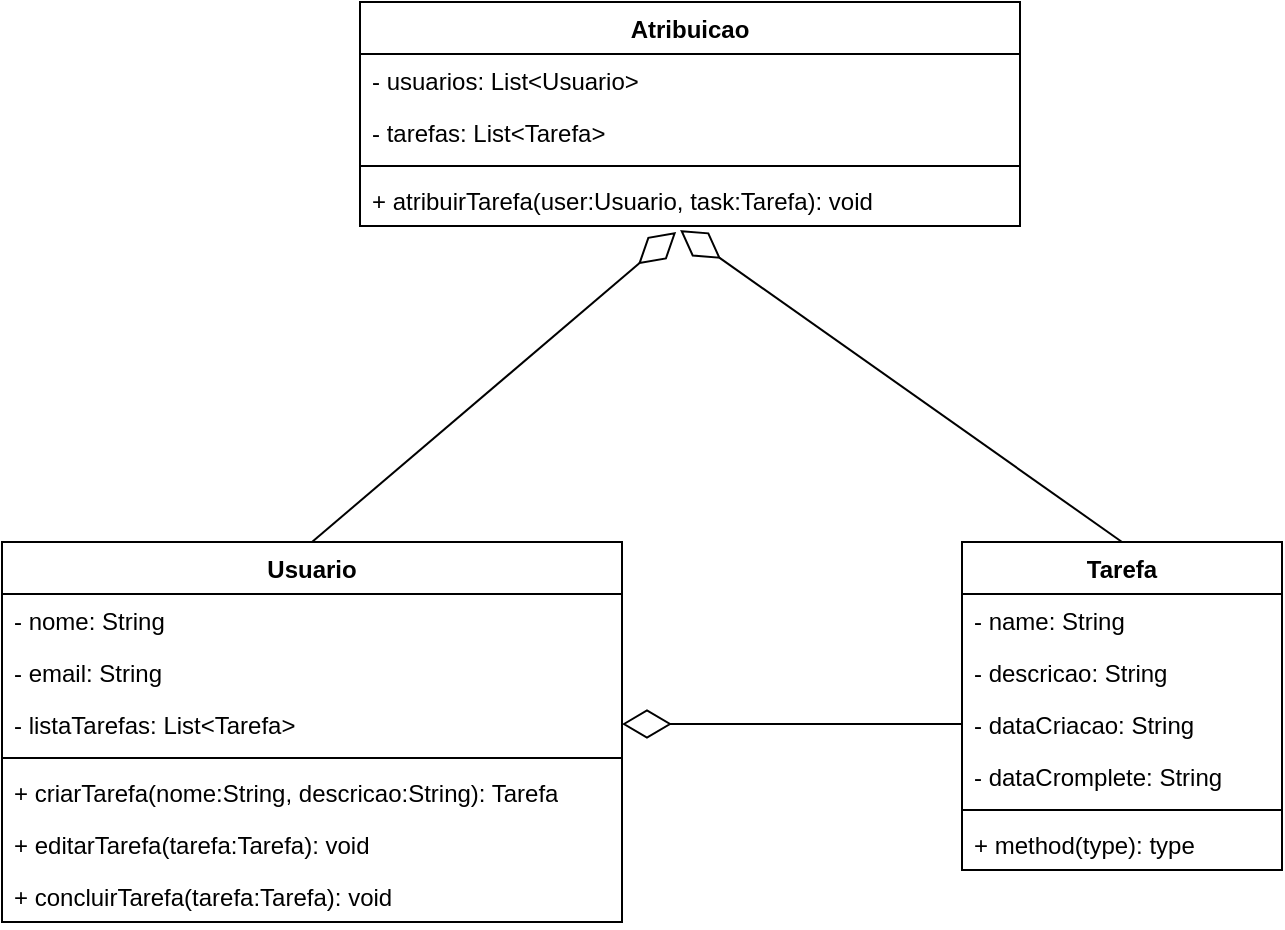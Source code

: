 <mxfile version="21.1.5" type="device">
  <diagram name="Página-1" id="DproQIamiBpG11LLf3t7">
    <mxGraphModel dx="1393" dy="758" grid="1" gridSize="10" guides="1" tooltips="1" connect="1" arrows="1" fold="1" page="1" pageScale="1" pageWidth="827" pageHeight="1169" math="0" shadow="0">
      <root>
        <mxCell id="0" />
        <mxCell id="1" parent="0" />
        <mxCell id="39whSteO4iG6OE4cQxvY-1" value="Tarefa" style="swimlane;fontStyle=1;align=center;verticalAlign=top;childLayout=stackLayout;horizontal=1;startSize=26;horizontalStack=0;resizeParent=1;resizeParentMax=0;resizeLast=0;collapsible=1;marginBottom=0;whiteSpace=wrap;html=1;" parent="1" vertex="1">
          <mxGeometry x="550" y="370" width="160" height="164" as="geometry" />
        </mxCell>
        <mxCell id="39whSteO4iG6OE4cQxvY-2" value="- name: String&lt;br&gt;" style="text;strokeColor=none;fillColor=none;align=left;verticalAlign=top;spacingLeft=4;spacingRight=4;overflow=hidden;rotatable=0;points=[[0,0.5],[1,0.5]];portConstraint=eastwest;whiteSpace=wrap;html=1;" parent="39whSteO4iG6OE4cQxvY-1" vertex="1">
          <mxGeometry y="26" width="160" height="26" as="geometry" />
        </mxCell>
        <mxCell id="39whSteO4iG6OE4cQxvY-5" value="- descricao: String" style="text;strokeColor=none;fillColor=none;align=left;verticalAlign=top;spacingLeft=4;spacingRight=4;overflow=hidden;rotatable=0;points=[[0,0.5],[1,0.5]];portConstraint=eastwest;whiteSpace=wrap;html=1;" parent="39whSteO4iG6OE4cQxvY-1" vertex="1">
          <mxGeometry y="52" width="160" height="26" as="geometry" />
        </mxCell>
        <mxCell id="39whSteO4iG6OE4cQxvY-6" value="- dataCriacao: String" style="text;strokeColor=none;fillColor=none;align=left;verticalAlign=top;spacingLeft=4;spacingRight=4;overflow=hidden;rotatable=0;points=[[0,0.5],[1,0.5]];portConstraint=eastwest;whiteSpace=wrap;html=1;" parent="39whSteO4iG6OE4cQxvY-1" vertex="1">
          <mxGeometry y="78" width="160" height="26" as="geometry" />
        </mxCell>
        <mxCell id="39whSteO4iG6OE4cQxvY-7" value="- dataCromplete: String" style="text;strokeColor=none;fillColor=none;align=left;verticalAlign=top;spacingLeft=4;spacingRight=4;overflow=hidden;rotatable=0;points=[[0,0.5],[1,0.5]];portConstraint=eastwest;whiteSpace=wrap;html=1;" parent="39whSteO4iG6OE4cQxvY-1" vertex="1">
          <mxGeometry y="104" width="160" height="26" as="geometry" />
        </mxCell>
        <mxCell id="39whSteO4iG6OE4cQxvY-3" value="" style="line;strokeWidth=1;fillColor=none;align=left;verticalAlign=middle;spacingTop=-1;spacingLeft=3;spacingRight=3;rotatable=0;labelPosition=right;points=[];portConstraint=eastwest;strokeColor=inherit;" parent="39whSteO4iG6OE4cQxvY-1" vertex="1">
          <mxGeometry y="130" width="160" height="8" as="geometry" />
        </mxCell>
        <mxCell id="39whSteO4iG6OE4cQxvY-4" value="+ method(type): type" style="text;strokeColor=none;fillColor=none;align=left;verticalAlign=top;spacingLeft=4;spacingRight=4;overflow=hidden;rotatable=0;points=[[0,0.5],[1,0.5]];portConstraint=eastwest;whiteSpace=wrap;html=1;" parent="39whSteO4iG6OE4cQxvY-1" vertex="1">
          <mxGeometry y="138" width="160" height="26" as="geometry" />
        </mxCell>
        <mxCell id="39whSteO4iG6OE4cQxvY-16" value="Usuario" style="swimlane;fontStyle=1;align=center;verticalAlign=top;childLayout=stackLayout;horizontal=1;startSize=26;horizontalStack=0;resizeParent=1;resizeParentMax=0;resizeLast=0;collapsible=1;marginBottom=0;whiteSpace=wrap;html=1;" parent="1" vertex="1">
          <mxGeometry x="70" y="370" width="310" height="190" as="geometry" />
        </mxCell>
        <mxCell id="39whSteO4iG6OE4cQxvY-20" value="- nome: String" style="text;strokeColor=none;fillColor=none;align=left;verticalAlign=top;spacingLeft=4;spacingRight=4;overflow=hidden;rotatable=0;points=[[0,0.5],[1,0.5]];portConstraint=eastwest;whiteSpace=wrap;html=1;" parent="39whSteO4iG6OE4cQxvY-16" vertex="1">
          <mxGeometry y="26" width="310" height="26" as="geometry" />
        </mxCell>
        <mxCell id="39whSteO4iG6OE4cQxvY-17" value="- email: String" style="text;strokeColor=none;fillColor=none;align=left;verticalAlign=top;spacingLeft=4;spacingRight=4;overflow=hidden;rotatable=0;points=[[0,0.5],[1,0.5]];portConstraint=eastwest;whiteSpace=wrap;html=1;" parent="39whSteO4iG6OE4cQxvY-16" vertex="1">
          <mxGeometry y="52" width="310" height="26" as="geometry" />
        </mxCell>
        <mxCell id="39whSteO4iG6OE4cQxvY-23" value="- listaTarefas: List&amp;lt;Tarefa&amp;gt;" style="text;strokeColor=none;fillColor=none;align=left;verticalAlign=top;spacingLeft=4;spacingRight=4;overflow=hidden;rotatable=0;points=[[0,0.5],[1,0.5]];portConstraint=eastwest;whiteSpace=wrap;html=1;" parent="39whSteO4iG6OE4cQxvY-16" vertex="1">
          <mxGeometry y="78" width="310" height="26" as="geometry" />
        </mxCell>
        <mxCell id="39whSteO4iG6OE4cQxvY-18" value="" style="line;strokeWidth=1;fillColor=none;align=left;verticalAlign=middle;spacingTop=-1;spacingLeft=3;spacingRight=3;rotatable=0;labelPosition=right;points=[];portConstraint=eastwest;strokeColor=inherit;" parent="39whSteO4iG6OE4cQxvY-16" vertex="1">
          <mxGeometry y="104" width="310" height="8" as="geometry" />
        </mxCell>
        <mxCell id="39whSteO4iG6OE4cQxvY-19" value="+ criarTarefa(nome:String, descricao:String): Tarefa" style="text;strokeColor=none;fillColor=none;align=left;verticalAlign=top;spacingLeft=4;spacingRight=4;overflow=hidden;rotatable=0;points=[[0,0.5],[1,0.5]];portConstraint=eastwest;whiteSpace=wrap;html=1;" parent="39whSteO4iG6OE4cQxvY-16" vertex="1">
          <mxGeometry y="112" width="310" height="26" as="geometry" />
        </mxCell>
        <mxCell id="39whSteO4iG6OE4cQxvY-21" value="+ editarTarefa(tarefa:Tarefa): void" style="text;strokeColor=none;fillColor=none;align=left;verticalAlign=top;spacingLeft=4;spacingRight=4;overflow=hidden;rotatable=0;points=[[0,0.5],[1,0.5]];portConstraint=eastwest;whiteSpace=wrap;html=1;" parent="39whSteO4iG6OE4cQxvY-16" vertex="1">
          <mxGeometry y="138" width="310" height="26" as="geometry" />
        </mxCell>
        <mxCell id="39whSteO4iG6OE4cQxvY-22" value="+ concluirTarefa(tarefa:Tarefa): void" style="text;strokeColor=none;fillColor=none;align=left;verticalAlign=top;spacingLeft=4;spacingRight=4;overflow=hidden;rotatable=0;points=[[0,0.5],[1,0.5]];portConstraint=eastwest;whiteSpace=wrap;html=1;" parent="39whSteO4iG6OE4cQxvY-16" vertex="1">
          <mxGeometry y="164" width="310" height="26" as="geometry" />
        </mxCell>
        <mxCell id="39whSteO4iG6OE4cQxvY-25" value="Atribuicao" style="swimlane;fontStyle=1;align=center;verticalAlign=top;childLayout=stackLayout;horizontal=1;startSize=26;horizontalStack=0;resizeParent=1;resizeParentMax=0;resizeLast=0;collapsible=1;marginBottom=0;whiteSpace=wrap;html=1;" parent="1" vertex="1">
          <mxGeometry x="249" y="100" width="330" height="112" as="geometry" />
        </mxCell>
        <mxCell id="39whSteO4iG6OE4cQxvY-26" value="- usuarios: List&amp;lt;Usuario&amp;gt;" style="text;strokeColor=none;fillColor=none;align=left;verticalAlign=top;spacingLeft=4;spacingRight=4;overflow=hidden;rotatable=0;points=[[0,0.5],[1,0.5]];portConstraint=eastwest;whiteSpace=wrap;html=1;" parent="39whSteO4iG6OE4cQxvY-25" vertex="1">
          <mxGeometry y="26" width="330" height="26" as="geometry" />
        </mxCell>
        <mxCell id="39whSteO4iG6OE4cQxvY-29" value="- tarefas: List&amp;lt;Tarefa&amp;gt;" style="text;strokeColor=none;fillColor=none;align=left;verticalAlign=top;spacingLeft=4;spacingRight=4;overflow=hidden;rotatable=0;points=[[0,0.5],[1,0.5]];portConstraint=eastwest;whiteSpace=wrap;html=1;" parent="39whSteO4iG6OE4cQxvY-25" vertex="1">
          <mxGeometry y="52" width="330" height="26" as="geometry" />
        </mxCell>
        <mxCell id="39whSteO4iG6OE4cQxvY-27" value="" style="line;strokeWidth=1;fillColor=none;align=left;verticalAlign=middle;spacingTop=-1;spacingLeft=3;spacingRight=3;rotatable=0;labelPosition=right;points=[];portConstraint=eastwest;strokeColor=inherit;" parent="39whSteO4iG6OE4cQxvY-25" vertex="1">
          <mxGeometry y="78" width="330" height="8" as="geometry" />
        </mxCell>
        <mxCell id="39whSteO4iG6OE4cQxvY-28" value="+ atribuirTarefa(user:Usuario, task:Tarefa): void" style="text;strokeColor=none;fillColor=none;align=left;verticalAlign=top;spacingLeft=4;spacingRight=4;overflow=hidden;rotatable=0;points=[[0,0.5],[1,0.5]];portConstraint=eastwest;whiteSpace=wrap;html=1;" parent="39whSteO4iG6OE4cQxvY-25" vertex="1">
          <mxGeometry y="86" width="330" height="26" as="geometry" />
        </mxCell>
        <mxCell id="Inujs8chb0rcXhMD-jlO-2" value="" style="endArrow=diamondThin;endFill=0;endSize=22;html=1;rounded=0;entryX=1;entryY=0.5;entryDx=0;entryDy=0;exitX=0;exitY=0.5;exitDx=0;exitDy=0;" edge="1" parent="1" source="39whSteO4iG6OE4cQxvY-6" target="39whSteO4iG6OE4cQxvY-23">
          <mxGeometry width="160" relative="1" as="geometry">
            <mxPoint x="414" y="610" as="sourcePoint" />
            <mxPoint x="574" y="610" as="targetPoint" />
          </mxGeometry>
        </mxCell>
        <mxCell id="Inujs8chb0rcXhMD-jlO-3" value="" style="endArrow=diamondThin;endFill=0;endSize=22;html=1;rounded=0;exitX=0.5;exitY=0;exitDx=0;exitDy=0;entryX=0.485;entryY=1.077;entryDx=0;entryDy=0;entryPerimeter=0;" edge="1" parent="1" source="39whSteO4iG6OE4cQxvY-1" target="39whSteO4iG6OE4cQxvY-28">
          <mxGeometry width="160" relative="1" as="geometry">
            <mxPoint x="660" y="320" as="sourcePoint" />
            <mxPoint x="490" y="300" as="targetPoint" />
          </mxGeometry>
        </mxCell>
        <mxCell id="Inujs8chb0rcXhMD-jlO-4" value="" style="endArrow=diamondThin;endFill=0;endSize=22;html=1;rounded=0;entryX=0.479;entryY=1.115;entryDx=0;entryDy=0;exitX=0.5;exitY=0;exitDx=0;exitDy=0;entryPerimeter=0;" edge="1" parent="1" source="39whSteO4iG6OE4cQxvY-16" target="39whSteO4iG6OE4cQxvY-28">
          <mxGeometry width="160" relative="1" as="geometry">
            <mxPoint x="370" y="290" as="sourcePoint" />
            <mxPoint x="200" y="290" as="targetPoint" />
          </mxGeometry>
        </mxCell>
      </root>
    </mxGraphModel>
  </diagram>
</mxfile>
